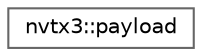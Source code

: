 digraph "类继承关系图"
{
 // LATEX_PDF_SIZE
  bgcolor="transparent";
  edge [fontname=Helvetica,fontsize=10,labelfontname=Helvetica,labelfontsize=10];
  node [fontname=Helvetica,fontsize=10,shape=box,height=0.2,width=0.4];
  rankdir="LR";
  Node0 [id="Node000000",label="nvtx3::payload",height=0.2,width=0.4,color="grey40", fillcolor="white", style="filled",URL="$classnvtx3_1_1payload.html",tooltip="A numerical value that can be associated with an NVTX event via its event_attributes."];
}
